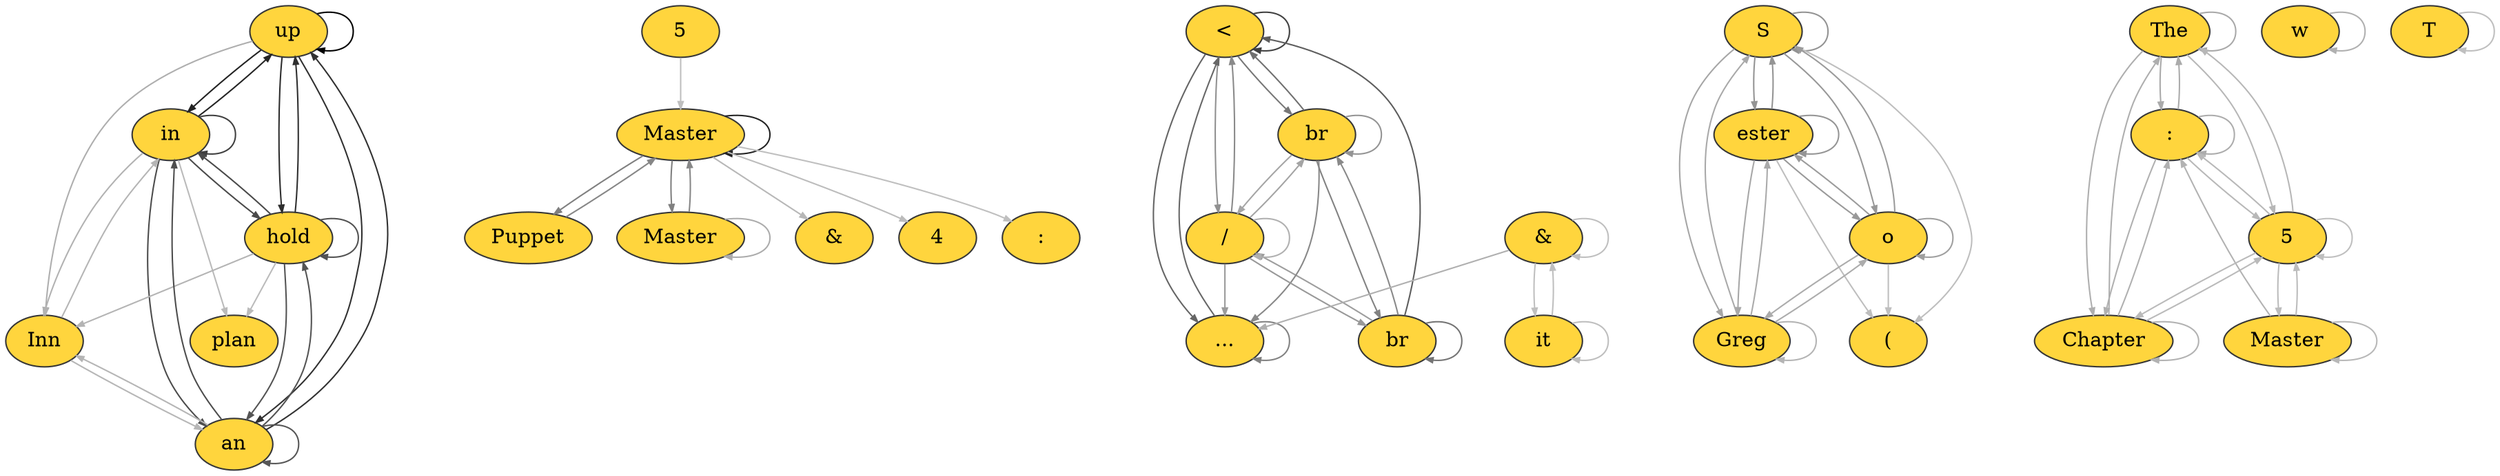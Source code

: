digraph "3-gram" {
	graph [dpi=300]
	36 [label=up color="#363636" fillcolor="#ffd53d" shape=oval style=filled]
	343 [label=Master color="#363636" fillcolor="#ffd53d" shape=oval style=filled]
	37 [label=in color="#363636" fillcolor="#ffd53d" shape=oval style=filled]
	35 [label=hold color="#363636" fillcolor="#ffd53d" shape=oval style=filled]
	38 [label=an color="#363636" fillcolor="#ffd53d" shape=oval style=filled]
	205 [label="<" color="#363636" fillcolor="#ffd53d" shape=oval style=filled]
	209 [label=br color="#363636" fillcolor="#ffd53d" shape=oval style=filled]
	204 [label="..." color="#363636" fillcolor="#ffd53d" shape=oval style=filled]
	206 [label=br color="#363636" fillcolor="#ffd53d" shape=oval style=filled]
	342 [label=Puppet color="#363636" fillcolor="#ffd53d" shape=oval style=filled]
	339 [label=Master color="#363636" fillcolor="#ffd53d" shape=oval style=filled]
	207 [label="/" color="#363636" fillcolor="#ffd53d" shape=oval style=filled]
	78 [label=S color="#363636" fillcolor="#ffd53d" shape=oval style=filled]
	79 [label=ester color="#363636" fillcolor="#ffd53d" shape=oval style=filled]
	80 [label=o color="#363636" fillcolor="#ffd53d" shape=oval style=filled]
	77 [label=Greg color="#363636" fillcolor="#ffd53d" shape=oval style=filled]
	260 [label=The color="#363636" fillcolor="#ffd53d" shape=oval style=filled]
	259 [label=":" color="#363636" fillcolor="#ffd53d" shape=oval style=filled]
	262 [label=Chapter color="#363636" fillcolor="#ffd53d" shape=oval style=filled]
	197 [label="&" color="#363636" fillcolor="#ffd53d" shape=oval style=filled]
	8 [label=w color="#363636" fillcolor="#ffd53d" shape=oval style=filled]
	257 [label=Master color="#363636" fillcolor="#ffd53d" shape=oval style=filled]
	39 [label=Inn color="#363636" fillcolor="#ffd53d" shape=oval style=filled]
	258 [label=5 color="#363636" fillcolor="#ffd53d" shape=oval style=filled]
	195 [label=it color="#363636" fillcolor="#ffd53d" shape=oval style=filled]
	324 [label=T color="#363636" fillcolor="#ffd53d" shape=oval style=filled]
	344 [label=5 color="#363636" fillcolor="#ffd53d" shape=oval style=filled]
	341 [label="&" color="#363636" fillcolor="#ffd53d" shape=oval style=filled]
	30 [label=plan color="#363636" fillcolor="#ffd53d" shape=oval style=filled]
	340 [label=4 color="#363636" fillcolor="#ffd53d" shape=oval style=filled]
	76 [label="(" color="#363636" fillcolor="#ffd53d" shape=oval style=filled]
	345 [label=":" color="#363636" fillcolor="#ffd53d" shape=oval style=filled]
	36 -> 36 [arrowsize=0.5 color="#000000"]
	36 -> 37 [arrowsize=0.5 color="#222222"]
	343 -> 343 [arrowsize=0.5 color="#232323"]
	37 -> 36 [arrowsize=0.5 color="#242424"]
	36 -> 35 [arrowsize=0.5 color="#2e2e2e"]
	35 -> 36 [arrowsize=0.5 color="#2f2f2f"]
	36 -> 38 [arrowsize=0.5 color="#313131"]
	38 -> 36 [arrowsize=0.5 color="#313131"]
	205 -> 205 [arrowsize=0.5 color="#404040"]
	37 -> 37 [arrowsize=0.5 color="#404040"]
	37 -> 35 [arrowsize=0.5 color="#4a4a4a"]
	35 -> 37 [arrowsize=0.5 color="#4a4a4a"]
	37 -> 38 [arrowsize=0.5 color="#4c4c4c"]
	38 -> 37 [arrowsize=0.5 color="#4d4d4d"]
	35 -> 35 [arrowsize=0.5 color="#525252"]
	35 -> 38 [arrowsize=0.5 color="#545454"]
	38 -> 35 [arrowsize=0.5 color="#545454"]
	38 -> 38 [arrowsize=0.5 color="#565656"]
	209 -> 205 [arrowsize=0.5 color="#5d5d5d"]
	205 -> 204 [arrowsize=0.5 color="#656565"]
	204 -> 205 [arrowsize=0.5 color="#676767"]
	206 -> 205 [arrowsize=0.5 color="#707070"]
	209 -> 209 [arrowsize=0.5 color="#747474"]
	205 -> 206 [arrowsize=0.5 color="#777777"]
	343 -> 342 [arrowsize=0.5 color="#7f7f7f"]
	343 -> 339 [arrowsize=0.5 color="#808080"]
	204 -> 204 [arrowsize=0.5 color="#828282"]
	206 -> 209 [arrowsize=0.5 color="#828282"]
	342 -> 343 [arrowsize=0.5 color="#868686"]
	339 -> 343 [arrowsize=0.5 color="#878787"]
	206 -> 204 [arrowsize=0.5 color="#888888"]
	209 -> 206 [arrowsize=0.5 color="#898989"]
	207 -> 205 [arrowsize=0.5 color="#8a8a8a"]
	205 -> 207 [arrowsize=0.5 color="#919191"]
	78 -> 78 [arrowsize=0.5 color="#939393"]
	78 -> 79 [arrowsize=0.5 color="#949494"]
	79 -> 78 [arrowsize=0.5 color="#949494"]
	206 -> 206 [arrowsize=0.5 color="#949494"]
	79 -> 79 [arrowsize=0.5 color="#959595"]
	207 -> 209 [arrowsize=0.5 color="#989898"]
	78 -> 80 [arrowsize=0.5 color="#989898"]
	79 -> 80 [arrowsize=0.5 color="#999999"]
	80 -> 78 [arrowsize=0.5 color="#9b9b9b"]
	80 -> 79 [arrowsize=0.5 color="#9b9b9b"]
	207 -> 204 [arrowsize=0.5 color="#9b9b9b"]
	209 -> 207 [arrowsize=0.5 color="#9d9d9d"]
	80 -> 80 [arrowsize=0.5 color="#9f9f9f"]
	207 -> 206 [arrowsize=0.5 color="#a4a4a4"]
	206 -> 207 [arrowsize=0.5 color="#a5a5a5"]
	78 -> 77 [arrowsize=0.5 color="#a6a6a6"]
	79 -> 77 [arrowsize=0.5 color="#a7a7a7"]
	77 -> 78 [arrowsize=0.5 color="#a9a9a9"]
	260 -> 260 [arrowsize=0.5 color="#a9a9a9"]
	77 -> 79 [arrowsize=0.5 color="#aaaaaa"]
	260 -> 259 [arrowsize=0.5 color="#aaaaaa"]
	80 -> 77 [arrowsize=0.5 color="#ababab"]
	259 -> 260 [arrowsize=0.5 color="#ababab"]
	77 -> 80 [arrowsize=0.5 color="#acacac"]
	339 -> 339 [arrowsize=0.5 color="#acacac"]
	259 -> 259 [arrowsize=0.5 color="#acacac"]
	262 -> 260 [arrowsize=0.5 color="#aeaeae"]
	260 -> 262 [arrowsize=0.5 color="#aeaeae"]
	36 -> 39 [arrowsize=0.5 color="#aeaeae"]
	197 -> 204 [arrowsize=0.5 color="#afafaf"]
	262 -> 259 [arrowsize=0.5 color="#b0b0b0"]
	207 -> 207 [arrowsize=0.5 color="#b0b0b0"]
	8 -> 8 [arrowsize=0.5 color="#b0b0b0"]
	259 -> 262 [arrowsize=0.5 color="#b0b0b0"]
	262 -> 262 [arrowsize=0.5 color="#b2b2b2"]
	257 -> 259 [arrowsize=0.5 color="#b2b2b2"]
	37 -> 39 [arrowsize=0.5 color="#b2b2b2"]
	77 -> 77 [arrowsize=0.5 color="#b4b4b4"]
	35 -> 39 [arrowsize=0.5 color="#b4b4b4"]
	39 -> 37 [arrowsize=0.5 color="#b5b5b5"]
	38 -> 39 [arrowsize=0.5 color="#b5b5b5"]
	39 -> 38 [arrowsize=0.5 color="#b6b6b6"]
	260 -> 258 [arrowsize=0.5 color="#b7b7b7"]
	258 -> 260 [arrowsize=0.5 color="#b7b7b7"]
	343 -> 341 [arrowsize=0.5 color="#b7b7b7"]
	257 -> 257 [arrowsize=0.5 color="#b8b8b8"]
	258 -> 259 [arrowsize=0.5 color="#b8b8b8"]
	259 -> 258 [arrowsize=0.5 color="#b8b8b8"]
	262 -> 258 [arrowsize=0.5 color="#bababa"]
	258 -> 262 [arrowsize=0.5 color="#bababa"]
	37 -> 30 [arrowsize=0.5 color="#bababa"]
	35 -> 30 [arrowsize=0.5 color="#bbbbbb"]
	343 -> 340 [arrowsize=0.5 color="#bcbcbc"]
	257 -> 258 [arrowsize=0.5 color="#bcbcbc"]
	258 -> 257 [arrowsize=0.5 color="#bcbcbc"]
	78 -> 76 [arrowsize=0.5 color="#bebebe"]
	79 -> 76 [arrowsize=0.5 color="#bebebe"]
	195 -> 195 [arrowsize=0.5 color="#bebebe"]
	258 -> 258 [arrowsize=0.5 color="#bfbfbf"]
	324 -> 324 [arrowsize=0.5 color="#bfbfbf"]
	195 -> 197 [arrowsize=0.5 color="#bfbfbf"]
	197 -> 195 [arrowsize=0.5 color="#bfbfbf"]
	197 -> 197 [arrowsize=0.5 color="#bfbfbf"]
	80 -> 76 [arrowsize=0.5 color="#bfbfbf"]
	343 -> 345 [arrowsize=0.5 color="#bfbfbf"]
	344 -> 343 [arrowsize=0.5 color="#bfbfbf"]
}
